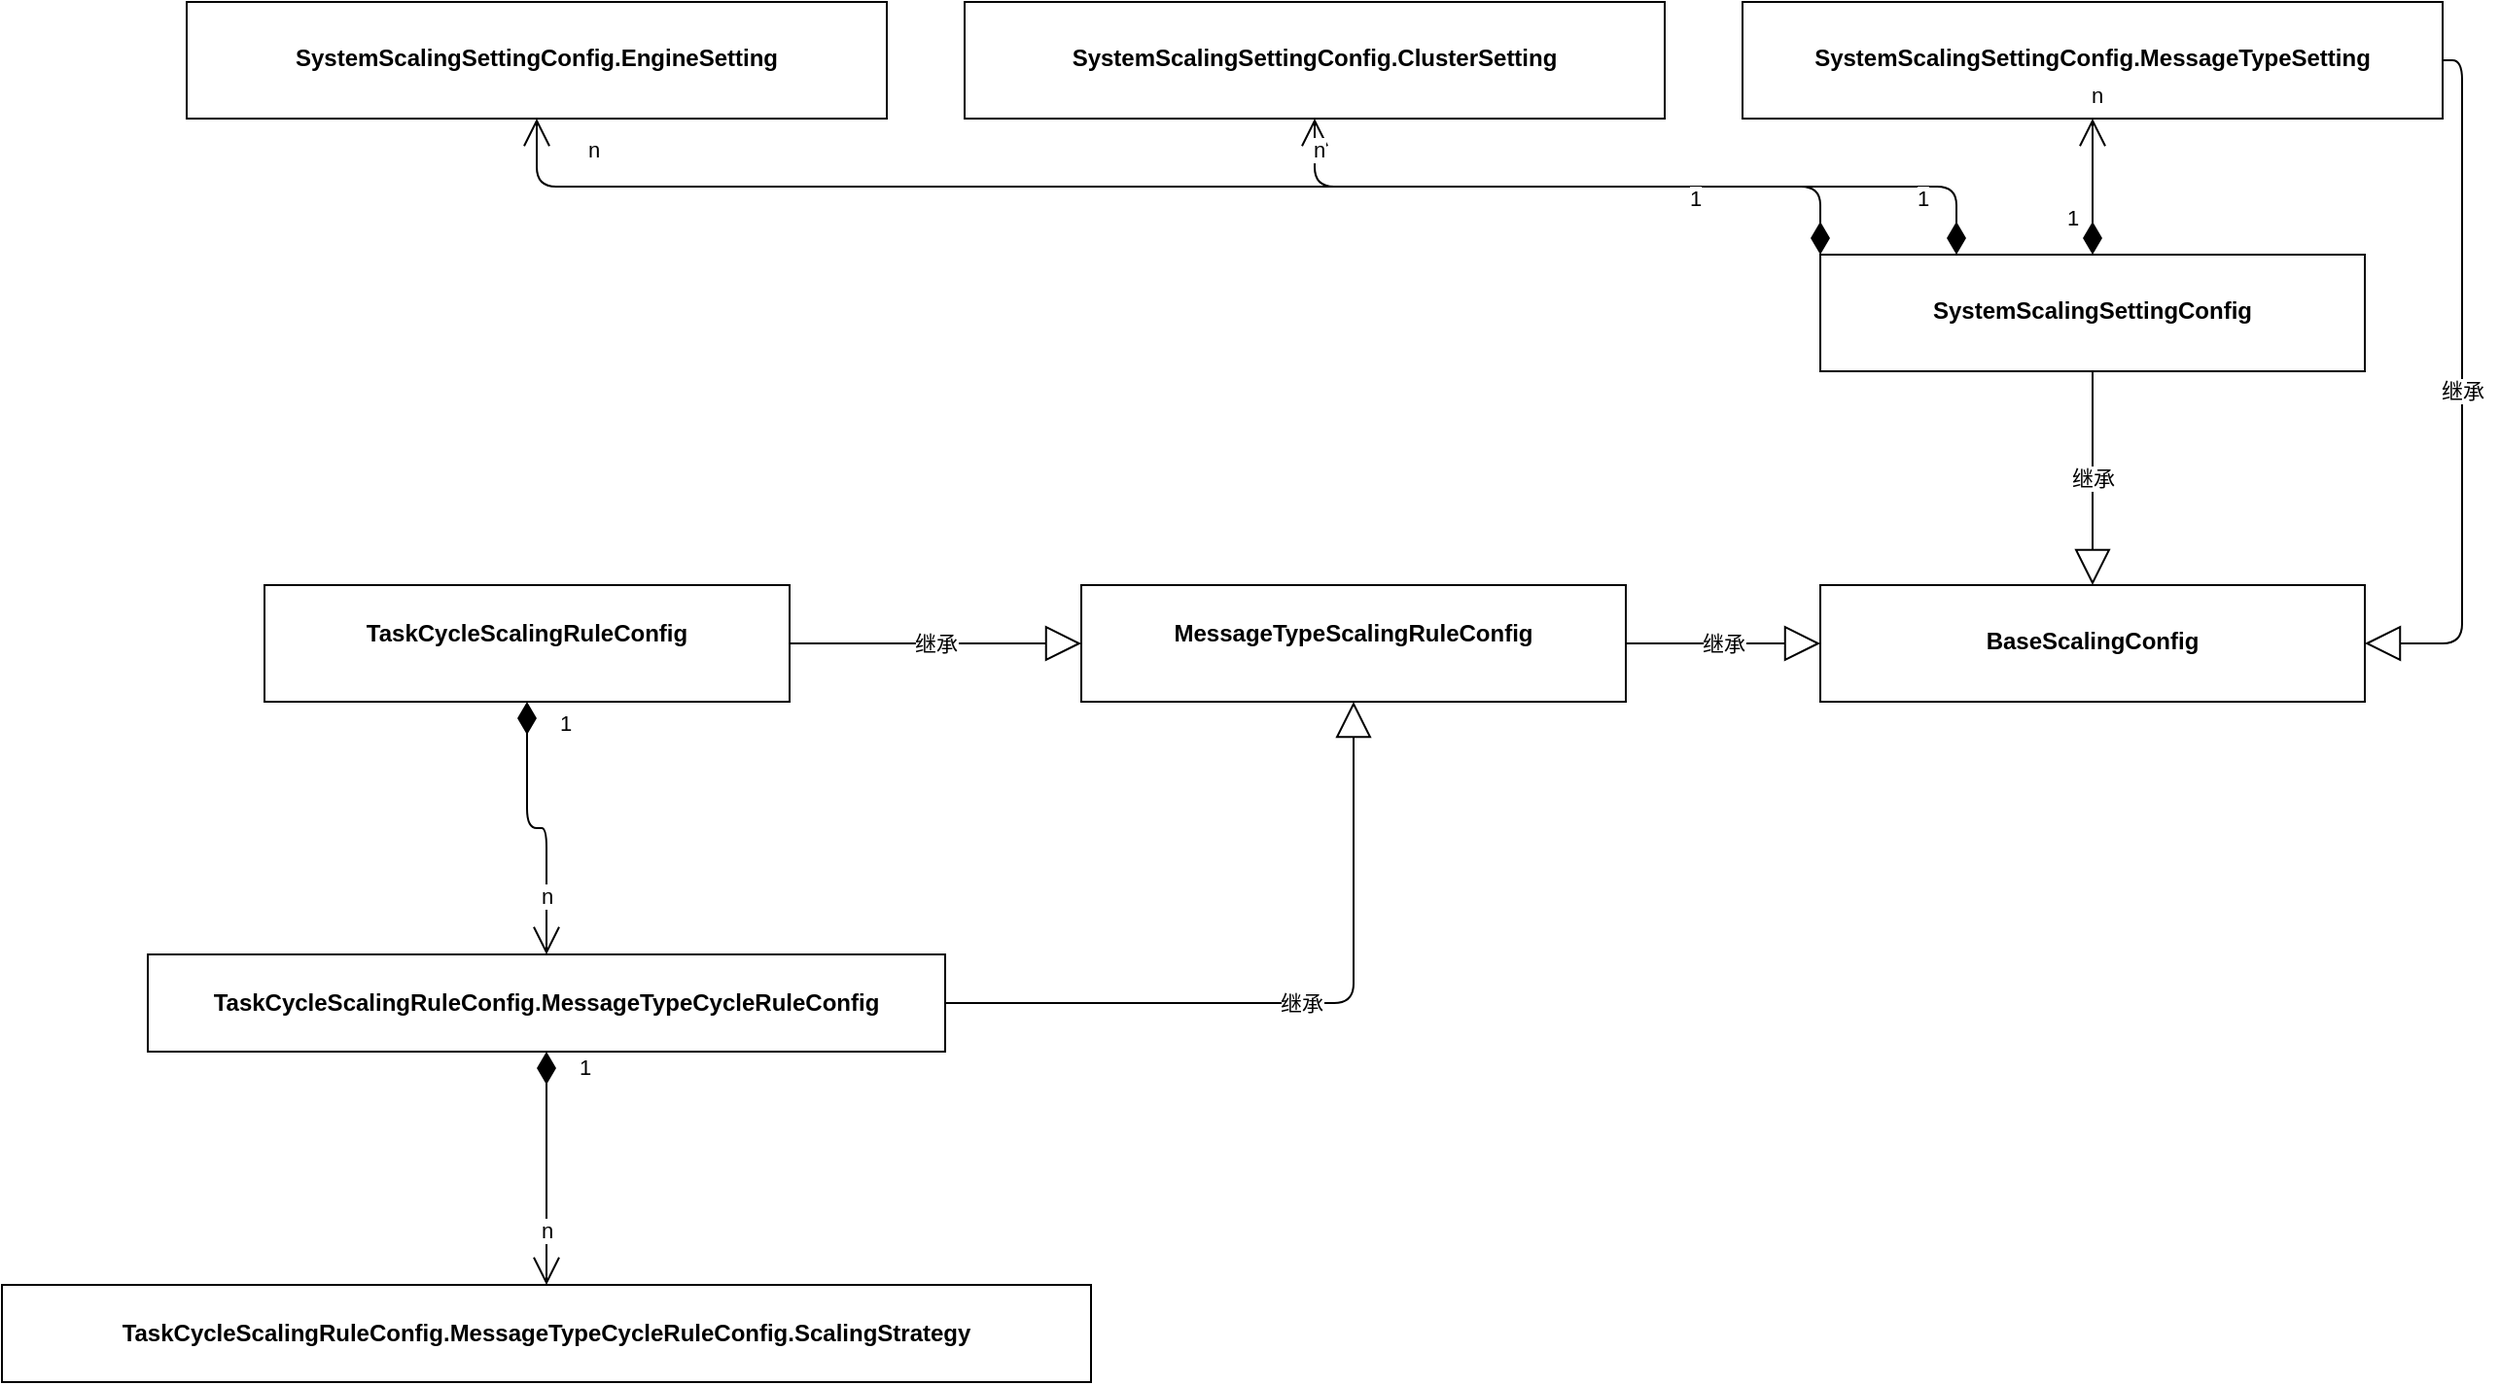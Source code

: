 <mxfile version="14.8.5" type="github">
  <diagram name="Page-1" id="c4acf3e9-155e-7222-9cf6-157b1a14988f">
    <mxGraphModel dx="946" dy="1746" grid="1" gridSize="10" guides="1" tooltips="1" connect="1" arrows="1" fold="1" page="1" pageScale="1" pageWidth="850" pageHeight="1100" background="none" math="0" shadow="0">
      <root>
        <mxCell id="0" />
        <mxCell id="1" parent="0" />
        <mxCell id="tguButMhcNonGKpPtIbg-1" value="&lt;p style=&quot;margin: 0px ; margin-top: 4px ; text-align: center&quot;&gt;&lt;br&gt;&lt;b&gt;TaskCycleScalingRuleConfig&lt;/b&gt;&lt;/p&gt;" style="verticalAlign=top;align=left;overflow=fill;fontSize=12;fontFamily=Helvetica;html=1;" vertex="1" parent="1">
          <mxGeometry x="230" y="230" width="270" height="60" as="geometry" />
        </mxCell>
        <mxCell id="tguButMhcNonGKpPtIbg-2" value="&lt;p style=&quot;margin: 0px ; margin-top: 4px ; text-align: center&quot;&gt;&lt;br&gt;&lt;b&gt;TaskCycleScalingRuleConfig.&lt;/b&gt;&lt;b&gt;MessageTypeCycleRuleConfig&lt;/b&gt;&lt;/p&gt;" style="verticalAlign=top;align=left;overflow=fill;fontSize=12;fontFamily=Helvetica;html=1;" vertex="1" parent="1">
          <mxGeometry x="170" y="420" width="410" height="50" as="geometry" />
        </mxCell>
        <mxCell id="tguButMhcNonGKpPtIbg-4" value="1" style="endArrow=open;html=1;endSize=12;startArrow=diamondThin;startSize=14;startFill=1;edgeStyle=orthogonalEdgeStyle;align=left;verticalAlign=bottom;exitX=0.5;exitY=1;exitDx=0;exitDy=0;entryX=0.5;entryY=0;entryDx=0;entryDy=0;" edge="1" parent="1" source="tguButMhcNonGKpPtIbg-1" target="tguButMhcNonGKpPtIbg-2">
          <mxGeometry x="-0.714" y="15" relative="1" as="geometry">
            <mxPoint x="170" y="540" as="sourcePoint" />
            <mxPoint x="330" y="540" as="targetPoint" />
            <mxPoint as="offset" />
          </mxGeometry>
        </mxCell>
        <mxCell id="tguButMhcNonGKpPtIbg-6" value="n" style="edgeLabel;html=1;align=center;verticalAlign=middle;resizable=0;points=[];" vertex="1" connectable="0" parent="tguButMhcNonGKpPtIbg-4">
          <mxGeometry x="0.829" y="-1" relative="1" as="geometry">
            <mxPoint x="1" y="-18" as="offset" />
          </mxGeometry>
        </mxCell>
        <mxCell id="tguButMhcNonGKpPtIbg-7" value="&lt;p style=&quot;margin: 0px ; margin-top: 4px ; text-align: center&quot;&gt;&lt;br&gt;&lt;b&gt;MessageTypeScalingRuleConfig&lt;/b&gt;&lt;br&gt;&lt;/p&gt;" style="verticalAlign=top;align=left;overflow=fill;fontSize=12;fontFamily=Helvetica;html=1;" vertex="1" parent="1">
          <mxGeometry x="650" y="230" width="280" height="60" as="geometry" />
        </mxCell>
        <mxCell id="tguButMhcNonGKpPtIbg-8" value="继承" style="endArrow=block;endSize=16;endFill=0;html=1;entryX=0;entryY=0.5;entryDx=0;entryDy=0;exitX=1;exitY=0.5;exitDx=0;exitDy=0;" edge="1" parent="1" source="tguButMhcNonGKpPtIbg-1" target="tguButMhcNonGKpPtIbg-7">
          <mxGeometry width="160" relative="1" as="geometry">
            <mxPoint x="290" y="520" as="sourcePoint" />
            <mxPoint x="450" y="520" as="targetPoint" />
          </mxGeometry>
        </mxCell>
        <mxCell id="tguButMhcNonGKpPtIbg-9" value="&lt;p style=&quot;margin: 0px ; margin-top: 4px ; text-align: center&quot;&gt;&lt;br&gt;&lt;/p&gt;&lt;p style=&quot;margin: 0px ; margin-top: 4px ; text-align: center&quot;&gt;BaseScalingConfig&lt;br&gt;&lt;/p&gt;" style="verticalAlign=middle;align=left;overflow=fill;fontSize=12;fontFamily=Helvetica;html=1;fontStyle=1" vertex="1" parent="1">
          <mxGeometry x="1030" y="230" width="280" height="60" as="geometry" />
        </mxCell>
        <mxCell id="tguButMhcNonGKpPtIbg-10" value="继承" style="endArrow=block;endSize=16;endFill=0;html=1;entryX=0;entryY=0.5;entryDx=0;entryDy=0;exitX=1;exitY=0.5;exitDx=0;exitDy=0;" edge="1" parent="1" source="tguButMhcNonGKpPtIbg-7" target="tguButMhcNonGKpPtIbg-9">
          <mxGeometry width="160" relative="1" as="geometry">
            <mxPoint x="510" y="270" as="sourcePoint" />
            <mxPoint x="660" y="270" as="targetPoint" />
          </mxGeometry>
        </mxCell>
        <mxCell id="tguButMhcNonGKpPtIbg-11" value="&lt;p style=&quot;margin: 0px ; margin-top: 4px ; text-align: center&quot;&gt;&lt;br&gt;&lt;b&gt;TaskCycleScalingRuleConfig.&lt;/b&gt;&lt;b&gt;MessageTypeCycleRuleConfig.&lt;/b&gt;&lt;b&gt;ScalingStrategy&lt;/b&gt;&lt;/p&gt;" style="verticalAlign=top;align=left;overflow=fill;fontSize=12;fontFamily=Helvetica;html=1;" vertex="1" parent="1">
          <mxGeometry x="95" y="590" width="560" height="50" as="geometry" />
        </mxCell>
        <mxCell id="tguButMhcNonGKpPtIbg-14" value="1" style="endArrow=open;html=1;endSize=12;startArrow=diamondThin;startSize=14;startFill=1;edgeStyle=orthogonalEdgeStyle;align=left;verticalAlign=bottom;exitX=0.5;exitY=1;exitDx=0;exitDy=0;entryX=0.5;entryY=0;entryDx=0;entryDy=0;" edge="1" parent="1" source="tguButMhcNonGKpPtIbg-2" target="tguButMhcNonGKpPtIbg-11">
          <mxGeometry x="-0.714" y="15" relative="1" as="geometry">
            <mxPoint x="700" y="350" as="sourcePoint" />
            <mxPoint x="710" y="480" as="targetPoint" />
            <mxPoint as="offset" />
          </mxGeometry>
        </mxCell>
        <mxCell id="tguButMhcNonGKpPtIbg-15" value="n" style="edgeLabel;html=1;align=center;verticalAlign=middle;resizable=0;points=[];" vertex="1" connectable="0" parent="tguButMhcNonGKpPtIbg-14">
          <mxGeometry x="0.829" y="-1" relative="1" as="geometry">
            <mxPoint x="1" y="-18" as="offset" />
          </mxGeometry>
        </mxCell>
        <mxCell id="tguButMhcNonGKpPtIbg-16" value="&lt;p style=&quot;margin: 0px ; margin-top: 4px ; text-align: center&quot;&gt;&lt;br&gt;&lt;/p&gt;&lt;p style=&quot;margin: 0px ; margin-top: 4px ; text-align: center&quot;&gt;SystemScalingSettingConfig&lt;br&gt;&lt;/p&gt;" style="verticalAlign=middle;align=left;overflow=fill;fontSize=12;fontFamily=Helvetica;html=1;fontStyle=1" vertex="1" parent="1">
          <mxGeometry x="1030" y="60" width="280" height="60" as="geometry" />
        </mxCell>
        <mxCell id="tguButMhcNonGKpPtIbg-17" value="继承" style="endArrow=block;endSize=16;endFill=0;html=1;entryX=0.5;entryY=0;entryDx=0;entryDy=0;exitX=0.5;exitY=1;exitDx=0;exitDy=0;" edge="1" parent="1" source="tguButMhcNonGKpPtIbg-16" target="tguButMhcNonGKpPtIbg-9">
          <mxGeometry width="160" relative="1" as="geometry">
            <mxPoint x="940" y="270" as="sourcePoint" />
            <mxPoint x="1040" y="270" as="targetPoint" />
          </mxGeometry>
        </mxCell>
        <mxCell id="tguButMhcNonGKpPtIbg-18" value="继承" style="endArrow=block;endSize=16;endFill=0;html=1;entryX=0.5;entryY=1;entryDx=0;entryDy=0;exitX=1;exitY=0.5;exitDx=0;exitDy=0;edgeStyle=orthogonalEdgeStyle;" edge="1" parent="1" source="tguButMhcNonGKpPtIbg-2" target="tguButMhcNonGKpPtIbg-7">
          <mxGeometry width="160" relative="1" as="geometry">
            <mxPoint x="600" y="420" as="sourcePoint" />
            <mxPoint x="750" y="420" as="targetPoint" />
          </mxGeometry>
        </mxCell>
        <mxCell id="tguButMhcNonGKpPtIbg-19" value="&lt;p style=&quot;margin: 0px ; margin-top: 4px ; text-align: center&quot;&gt;&lt;br&gt;&lt;/p&gt;&lt;p style=&quot;margin: 0px ; margin-top: 4px ; text-align: center&quot;&gt;SystemScalingSettingConfig.MessageTypeSetting&lt;br&gt;&lt;/p&gt;" style="verticalAlign=middle;align=left;overflow=fill;fontSize=12;fontFamily=Helvetica;html=1;fontStyle=1" vertex="1" parent="1">
          <mxGeometry x="990" y="-70" width="360" height="60" as="geometry" />
        </mxCell>
        <mxCell id="tguButMhcNonGKpPtIbg-20" value="继承" style="endArrow=block;endSize=16;endFill=0;html=1;entryX=1;entryY=0.5;entryDx=0;entryDy=0;exitX=1;exitY=0.5;exitDx=0;exitDy=0;edgeStyle=orthogonalEdgeStyle;" edge="1" parent="1" source="tguButMhcNonGKpPtIbg-19" target="tguButMhcNonGKpPtIbg-9">
          <mxGeometry width="160" relative="1" as="geometry">
            <mxPoint x="1380" y="-25" as="sourcePoint" />
            <mxPoint x="1180" y="240" as="targetPoint" />
          </mxGeometry>
        </mxCell>
        <mxCell id="tguButMhcNonGKpPtIbg-21" value="1" style="endArrow=open;html=1;endSize=12;startArrow=diamondThin;startSize=14;startFill=1;edgeStyle=orthogonalEdgeStyle;align=left;verticalAlign=bottom;exitX=0.5;exitY=0;exitDx=0;exitDy=0;entryX=0.5;entryY=1;entryDx=0;entryDy=0;" edge="1" parent="1" source="tguButMhcNonGKpPtIbg-16" target="tguButMhcNonGKpPtIbg-19">
          <mxGeometry x="-0.714" y="15" relative="1" as="geometry">
            <mxPoint x="680" y="-10" as="sourcePoint" />
            <mxPoint x="690" y="120" as="targetPoint" />
            <mxPoint as="offset" />
          </mxGeometry>
        </mxCell>
        <mxCell id="tguButMhcNonGKpPtIbg-22" value="n" style="edgeLabel;html=1;align=center;verticalAlign=middle;resizable=0;points=[];" vertex="1" connectable="0" parent="tguButMhcNonGKpPtIbg-21">
          <mxGeometry x="0.829" y="-1" relative="1" as="geometry">
            <mxPoint x="1" y="-18" as="offset" />
          </mxGeometry>
        </mxCell>
        <mxCell id="tguButMhcNonGKpPtIbg-23" value="&lt;p style=&quot;margin: 0px ; margin-top: 4px ; text-align: center&quot;&gt;&lt;br&gt;&lt;/p&gt;&lt;p style=&quot;margin: 0px ; margin-top: 4px ; text-align: center&quot;&gt;SystemScalingSettingConfig.ClusterSetting&lt;br&gt;&lt;/p&gt;" style="verticalAlign=middle;align=left;overflow=fill;fontSize=12;fontFamily=Helvetica;html=1;fontStyle=1" vertex="1" parent="1">
          <mxGeometry x="590" y="-70" width="360" height="60" as="geometry" />
        </mxCell>
        <mxCell id="tguButMhcNonGKpPtIbg-24" value="1" style="endArrow=open;html=1;endSize=12;startArrow=diamondThin;startSize=14;startFill=1;edgeStyle=orthogonalEdgeStyle;align=left;verticalAlign=bottom;exitX=0.25;exitY=0;exitDx=0;exitDy=0;entryX=0.5;entryY=1;entryDx=0;entryDy=0;" edge="1" parent="1" source="tguButMhcNonGKpPtIbg-16" target="tguButMhcNonGKpPtIbg-23">
          <mxGeometry x="-0.714" y="15" relative="1" as="geometry">
            <mxPoint x="1180" y="70" as="sourcePoint" />
            <mxPoint x="1180" as="targetPoint" />
            <mxPoint as="offset" />
          </mxGeometry>
        </mxCell>
        <mxCell id="tguButMhcNonGKpPtIbg-25" value="n" style="edgeLabel;html=1;align=center;verticalAlign=middle;resizable=0;points=[];" vertex="1" connectable="0" parent="tguButMhcNonGKpPtIbg-24">
          <mxGeometry x="0.829" y="-1" relative="1" as="geometry">
            <mxPoint x="1" y="-18" as="offset" />
          </mxGeometry>
        </mxCell>
        <mxCell id="tguButMhcNonGKpPtIbg-26" value="&lt;p style=&quot;margin: 0px ; margin-top: 4px ; text-align: center&quot;&gt;&lt;br&gt;&lt;/p&gt;&lt;p style=&quot;margin: 0px ; margin-top: 4px ; text-align: center&quot;&gt;SystemScalingSettingConfig.EngineSetting&lt;br&gt;&lt;/p&gt;" style="verticalAlign=middle;align=left;overflow=fill;fontSize=12;fontFamily=Helvetica;html=1;fontStyle=1" vertex="1" parent="1">
          <mxGeometry x="190" y="-70" width="360" height="60" as="geometry" />
        </mxCell>
        <mxCell id="tguButMhcNonGKpPtIbg-27" value="1" style="endArrow=open;html=1;endSize=12;startArrow=diamondThin;startSize=14;startFill=1;edgeStyle=orthogonalEdgeStyle;align=left;verticalAlign=bottom;exitX=0;exitY=0;exitDx=0;exitDy=0;entryX=0.5;entryY=1;entryDx=0;entryDy=0;" edge="1" parent="1" source="tguButMhcNonGKpPtIbg-16" target="tguButMhcNonGKpPtIbg-26">
          <mxGeometry x="-0.714" y="15" relative="1" as="geometry">
            <mxPoint x="1110" y="70" as="sourcePoint" />
            <mxPoint x="780" as="targetPoint" />
            <mxPoint as="offset" />
          </mxGeometry>
        </mxCell>
        <mxCell id="tguButMhcNonGKpPtIbg-28" value="n" style="edgeLabel;html=1;align=center;verticalAlign=middle;resizable=0;points=[];" vertex="1" connectable="0" parent="tguButMhcNonGKpPtIbg-27">
          <mxGeometry x="0.829" y="-1" relative="1" as="geometry">
            <mxPoint x="1" y="-18" as="offset" />
          </mxGeometry>
        </mxCell>
      </root>
    </mxGraphModel>
  </diagram>
</mxfile>
